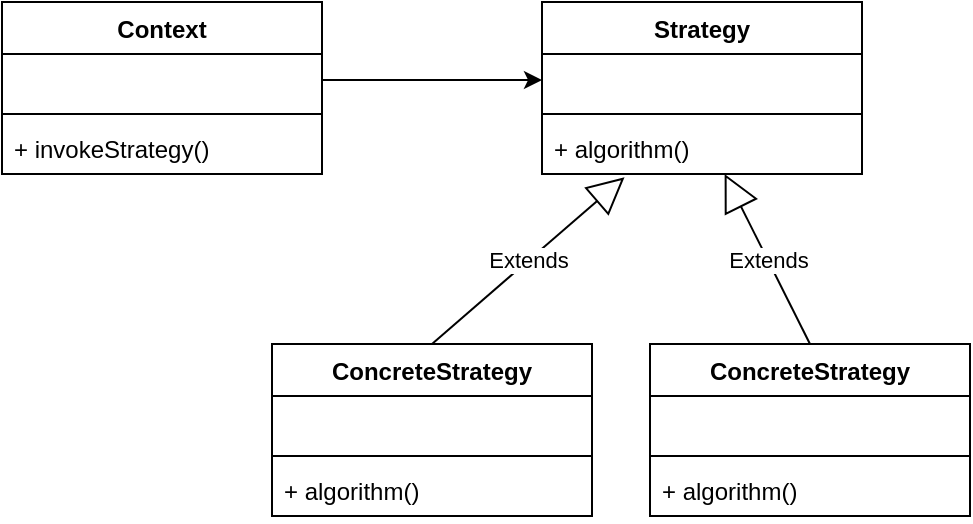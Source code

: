<mxfile version="18.1.2" type="github">
  <diagram id="ujpf-ucKjrVQCLT8i0TZ" name="Page-1">
    <mxGraphModel dx="1038" dy="500" grid="0" gridSize="9" guides="1" tooltips="1" connect="1" arrows="1" fold="1" page="1" pageScale="1" pageWidth="3300" pageHeight="4681" math="0" shadow="0">
      <root>
        <mxCell id="0" />
        <mxCell id="1" parent="0" />
        <mxCell id="VfaeStm8Ajg_6-_0I77s-1" value="Context" style="swimlane;fontStyle=1;align=center;verticalAlign=top;childLayout=stackLayout;horizontal=1;startSize=26;horizontalStack=0;resizeParent=1;resizeParentMax=0;resizeLast=0;collapsible=1;marginBottom=0;" parent="1" vertex="1">
          <mxGeometry x="594" y="720" width="160" height="86" as="geometry">
            <mxRectangle x="504" y="720" width="72" height="26" as="alternateBounds" />
          </mxGeometry>
        </mxCell>
        <mxCell id="VfaeStm8Ajg_6-_0I77s-2" value=" " style="text;strokeColor=none;fillColor=none;align=left;verticalAlign=top;spacingLeft=4;spacingRight=4;overflow=hidden;rotatable=0;points=[[0,0.5],[1,0.5]];portConstraint=eastwest;" parent="VfaeStm8Ajg_6-_0I77s-1" vertex="1">
          <mxGeometry y="26" width="160" height="26" as="geometry" />
        </mxCell>
        <mxCell id="VfaeStm8Ajg_6-_0I77s-3" value="" style="line;strokeWidth=1;fillColor=none;align=left;verticalAlign=middle;spacingTop=-1;spacingLeft=3;spacingRight=3;rotatable=0;labelPosition=right;points=[];portConstraint=eastwest;" parent="VfaeStm8Ajg_6-_0I77s-1" vertex="1">
          <mxGeometry y="52" width="160" height="8" as="geometry" />
        </mxCell>
        <mxCell id="VfaeStm8Ajg_6-_0I77s-4" value="+ invokeStrategy()" style="text;strokeColor=none;fillColor=none;align=left;verticalAlign=top;spacingLeft=4;spacingRight=4;overflow=hidden;rotatable=0;points=[[0,0.5],[1,0.5]];portConstraint=eastwest;" parent="VfaeStm8Ajg_6-_0I77s-1" vertex="1">
          <mxGeometry y="60" width="160" height="26" as="geometry" />
        </mxCell>
        <mxCell id="VfaeStm8Ajg_6-_0I77s-5" value="Strategy" style="swimlane;fontStyle=1;align=center;verticalAlign=top;childLayout=stackLayout;horizontal=1;startSize=26;horizontalStack=0;resizeParent=1;resizeParentMax=0;resizeLast=0;collapsible=1;marginBottom=0;" parent="1" vertex="1">
          <mxGeometry x="864" y="720" width="160" height="86" as="geometry" />
        </mxCell>
        <mxCell id="VfaeStm8Ajg_6-_0I77s-6" value=" " style="text;strokeColor=none;fillColor=none;align=left;verticalAlign=top;spacingLeft=4;spacingRight=4;overflow=hidden;rotatable=0;points=[[0,0.5],[1,0.5]];portConstraint=eastwest;" parent="VfaeStm8Ajg_6-_0I77s-5" vertex="1">
          <mxGeometry y="26" width="160" height="26" as="geometry" />
        </mxCell>
        <mxCell id="VfaeStm8Ajg_6-_0I77s-7" value="" style="line;strokeWidth=1;fillColor=none;align=left;verticalAlign=middle;spacingTop=-1;spacingLeft=3;spacingRight=3;rotatable=0;labelPosition=right;points=[];portConstraint=eastwest;" parent="VfaeStm8Ajg_6-_0I77s-5" vertex="1">
          <mxGeometry y="52" width="160" height="8" as="geometry" />
        </mxCell>
        <mxCell id="VfaeStm8Ajg_6-_0I77s-8" value="+ algorithm()" style="text;strokeColor=none;fillColor=none;align=left;verticalAlign=top;spacingLeft=4;spacingRight=4;overflow=hidden;rotatable=0;points=[[0,0.5],[1,0.5]];portConstraint=eastwest;" parent="VfaeStm8Ajg_6-_0I77s-5" vertex="1">
          <mxGeometry y="60" width="160" height="26" as="geometry" />
        </mxCell>
        <mxCell id="VfaeStm8Ajg_6-_0I77s-9" value="ConcreteStrategy" style="swimlane;fontStyle=1;align=center;verticalAlign=top;childLayout=stackLayout;horizontal=1;startSize=26;horizontalStack=0;resizeParent=1;resizeParentMax=0;resizeLast=0;collapsible=1;marginBottom=0;" parent="1" vertex="1">
          <mxGeometry x="729" y="891" width="160" height="86" as="geometry" />
        </mxCell>
        <mxCell id="VfaeStm8Ajg_6-_0I77s-10" value=" " style="text;strokeColor=none;fillColor=none;align=left;verticalAlign=top;spacingLeft=4;spacingRight=4;overflow=hidden;rotatable=0;points=[[0,0.5],[1,0.5]];portConstraint=eastwest;" parent="VfaeStm8Ajg_6-_0I77s-9" vertex="1">
          <mxGeometry y="26" width="160" height="26" as="geometry" />
        </mxCell>
        <mxCell id="VfaeStm8Ajg_6-_0I77s-11" value="" style="line;strokeWidth=1;fillColor=none;align=left;verticalAlign=middle;spacingTop=-1;spacingLeft=3;spacingRight=3;rotatable=0;labelPosition=right;points=[];portConstraint=eastwest;" parent="VfaeStm8Ajg_6-_0I77s-9" vertex="1">
          <mxGeometry y="52" width="160" height="8" as="geometry" />
        </mxCell>
        <mxCell id="VfaeStm8Ajg_6-_0I77s-12" value="+ algorithm()" style="text;strokeColor=none;fillColor=none;align=left;verticalAlign=top;spacingLeft=4;spacingRight=4;overflow=hidden;rotatable=0;points=[[0,0.5],[1,0.5]];portConstraint=eastwest;" parent="VfaeStm8Ajg_6-_0I77s-9" vertex="1">
          <mxGeometry y="60" width="160" height="26" as="geometry" />
        </mxCell>
        <mxCell id="VfaeStm8Ajg_6-_0I77s-13" value="ConcreteStrategy" style="swimlane;fontStyle=1;align=center;verticalAlign=top;childLayout=stackLayout;horizontal=1;startSize=26;horizontalStack=0;resizeParent=1;resizeParentMax=0;resizeLast=0;collapsible=1;marginBottom=0;" parent="1" vertex="1">
          <mxGeometry x="918" y="891" width="160" height="86" as="geometry" />
        </mxCell>
        <mxCell id="VfaeStm8Ajg_6-_0I77s-14" value=" " style="text;strokeColor=none;fillColor=none;align=left;verticalAlign=top;spacingLeft=4;spacingRight=4;overflow=hidden;rotatable=0;points=[[0,0.5],[1,0.5]];portConstraint=eastwest;" parent="VfaeStm8Ajg_6-_0I77s-13" vertex="1">
          <mxGeometry y="26" width="160" height="26" as="geometry" />
        </mxCell>
        <mxCell id="VfaeStm8Ajg_6-_0I77s-15" value="" style="line;strokeWidth=1;fillColor=none;align=left;verticalAlign=middle;spacingTop=-1;spacingLeft=3;spacingRight=3;rotatable=0;labelPosition=right;points=[];portConstraint=eastwest;" parent="VfaeStm8Ajg_6-_0I77s-13" vertex="1">
          <mxGeometry y="52" width="160" height="8" as="geometry" />
        </mxCell>
        <mxCell id="VfaeStm8Ajg_6-_0I77s-16" value="+ algorithm()" style="text;strokeColor=none;fillColor=none;align=left;verticalAlign=top;spacingLeft=4;spacingRight=4;overflow=hidden;rotatable=0;points=[[0,0.5],[1,0.5]];portConstraint=eastwest;" parent="VfaeStm8Ajg_6-_0I77s-13" vertex="1">
          <mxGeometry y="60" width="160" height="26" as="geometry" />
        </mxCell>
        <mxCell id="kSc-TAdhgzjO955EKVPc-1" value="Extends" style="endArrow=block;endSize=16;endFill=0;html=1;rounded=0;exitX=0.5;exitY=0;exitDx=0;exitDy=0;entryX=0.258;entryY=1.062;entryDx=0;entryDy=0;entryPerimeter=0;" edge="1" parent="1" source="VfaeStm8Ajg_6-_0I77s-9" target="VfaeStm8Ajg_6-_0I77s-8">
          <mxGeometry width="160" relative="1" as="geometry">
            <mxPoint x="909" y="828" as="sourcePoint" />
            <mxPoint x="1069" y="828" as="targetPoint" />
          </mxGeometry>
        </mxCell>
        <mxCell id="kSc-TAdhgzjO955EKVPc-2" value="Extends" style="endArrow=block;endSize=16;endFill=0;html=1;rounded=0;exitX=0.5;exitY=0;exitDx=0;exitDy=0;entryX=0.452;entryY=1.031;entryDx=0;entryDy=0;entryPerimeter=0;" edge="1" parent="1" source="VfaeStm8Ajg_6-_0I77s-13">
          <mxGeometry width="160" relative="1" as="geometry">
            <mxPoint x="828" y="890.19" as="sourcePoint" />
            <mxPoint x="955.32" y="805.996" as="targetPoint" />
          </mxGeometry>
        </mxCell>
        <mxCell id="kSc-TAdhgzjO955EKVPc-5" style="edgeStyle=orthogonalEdgeStyle;rounded=0;orthogonalLoop=1;jettySize=auto;html=1;exitX=1;exitY=0.5;exitDx=0;exitDy=0;entryX=0;entryY=0.5;entryDx=0;entryDy=0;" edge="1" parent="1" source="VfaeStm8Ajg_6-_0I77s-2" target="VfaeStm8Ajg_6-_0I77s-6">
          <mxGeometry relative="1" as="geometry" />
        </mxCell>
      </root>
    </mxGraphModel>
  </diagram>
</mxfile>
